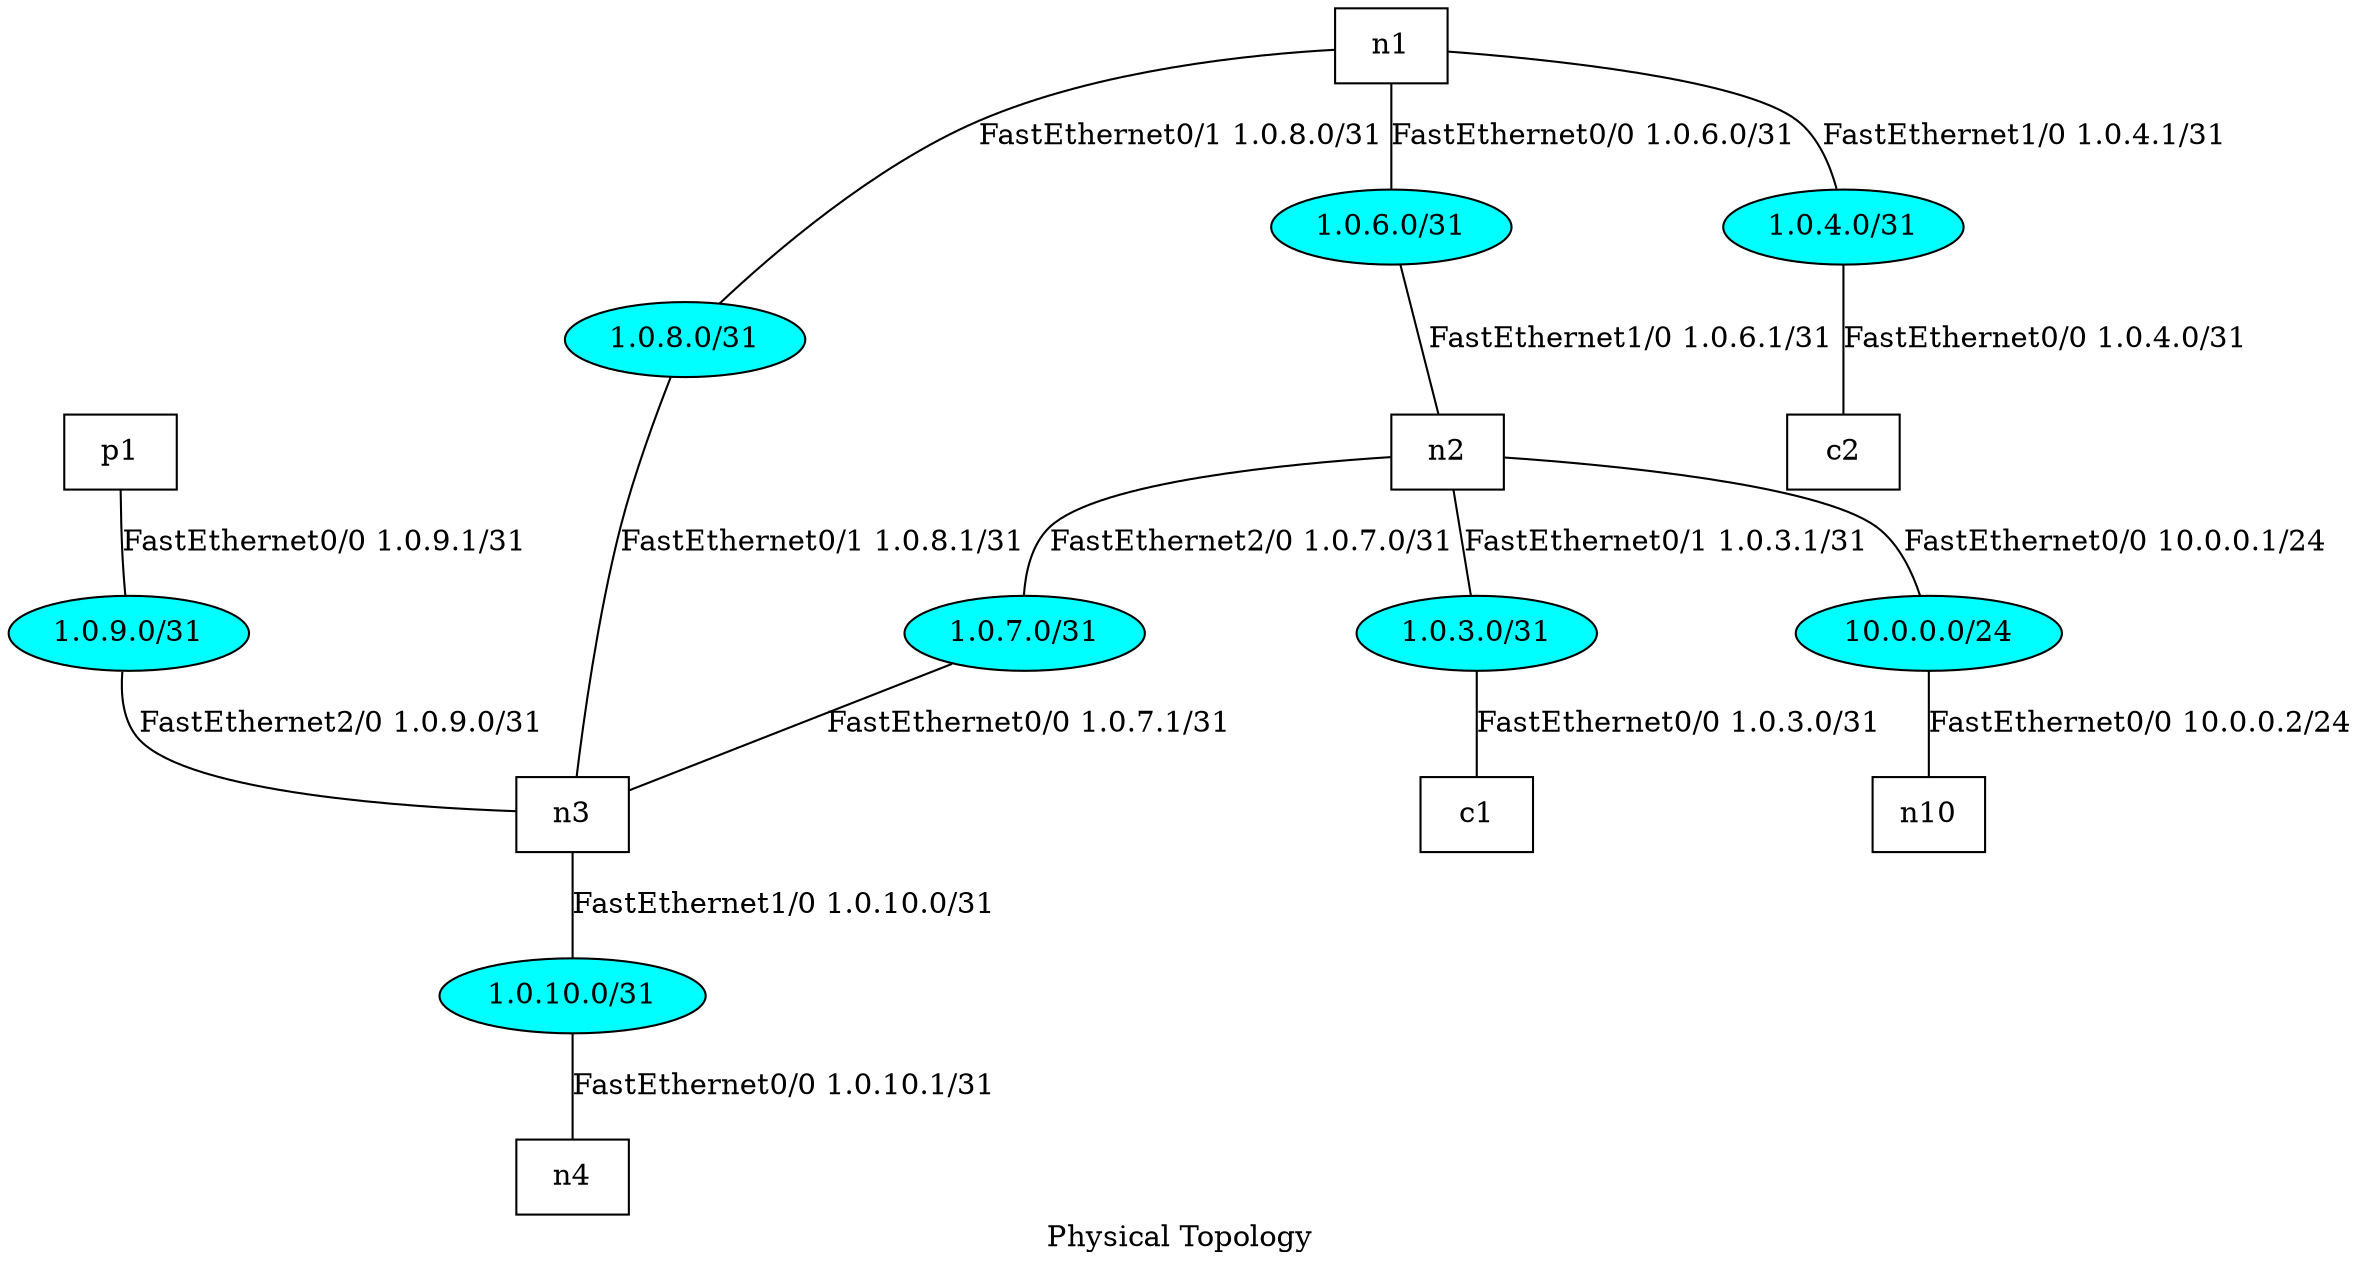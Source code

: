 graph {
	"p1" -- "1.0.9.0/31"[label="FastEthernet0/0 1.0.9.1/31"]
	"1.0.9.0/31" -- "n3"[label="FastEthernet2/0 1.0.9.0/31"]
	"n1" -- "1.0.6.0/31"[label="FastEthernet0/0 1.0.6.0/31"]
	"1.0.6.0/31" -- "n2"[label="FastEthernet1/0 1.0.6.1/31"]
	"n1" -- "1.0.8.0/31"[label="FastEthernet0/1 1.0.8.0/31"]
	"1.0.8.0/31" -- "n3"[label="FastEthernet0/1 1.0.8.1/31"]
	"n1" -- "1.0.4.0/31"[label="FastEthernet1/0 1.0.4.1/31"]
	"1.0.4.0/31" -- "c2"[label="FastEthernet0/0 1.0.4.0/31"]
	"n2" -- "1.0.7.0/31"[label="FastEthernet2/0 1.0.7.0/31"]
	"1.0.7.0/31" -- "n3"[label="FastEthernet0/0 1.0.7.1/31"]
	"n2" -- "10.0.0.0/24"[label="FastEthernet0/0 10.0.0.1/24"]
	"10.0.0.0/24" -- "n10"[label="FastEthernet0/0 10.0.0.2/24"]
	"n2" -- "1.0.3.0/31"[label="FastEthernet0/1 1.0.3.1/31"]
	"1.0.3.0/31" -- "c1"[label="FastEthernet0/0 1.0.3.0/31"]
	"n3" -- "1.0.10.0/31"[label="FastEthernet1/0 1.0.10.0/31"]
	"1.0.10.0/31" -- "n4"[label="FastEthernet0/0 1.0.10.1/31"]
	"c1"[shape=box, style=filled, fillcolor=white]
	"c2"[shape=box, style=filled, fillcolor=white]
	"n1"[shape=box, style=filled, fillcolor=white]
	"n10"[shape=box, style=filled, fillcolor=white]
	"n2"[shape=box, style=filled, fillcolor=white]
	"n3"[shape=box, style=filled, fillcolor=white]
	"n4"[shape=box, style=filled, fillcolor=white]
	"p1"[shape=box, style=filled, fillcolor=white]
	"1.0.9.0/31"[shape=oval, style=filled, fillcolor=cyan]
	"1.0.6.0/31"[shape=oval, style=filled, fillcolor=cyan]
	"1.0.8.0/31"[shape=oval, style=filled, fillcolor=cyan]
	"1.0.4.0/31"[shape=oval, style=filled, fillcolor=cyan]
	"1.0.7.0/31"[shape=oval, style=filled, fillcolor=cyan]
	"10.0.0.0/24"[shape=oval, style=filled, fillcolor=cyan]
	"1.0.3.0/31"[shape=oval, style=filled, fillcolor=cyan]
	"1.0.10.0/31"[shape=oval, style=filled, fillcolor=cyan]
label="Physical Topology"
}